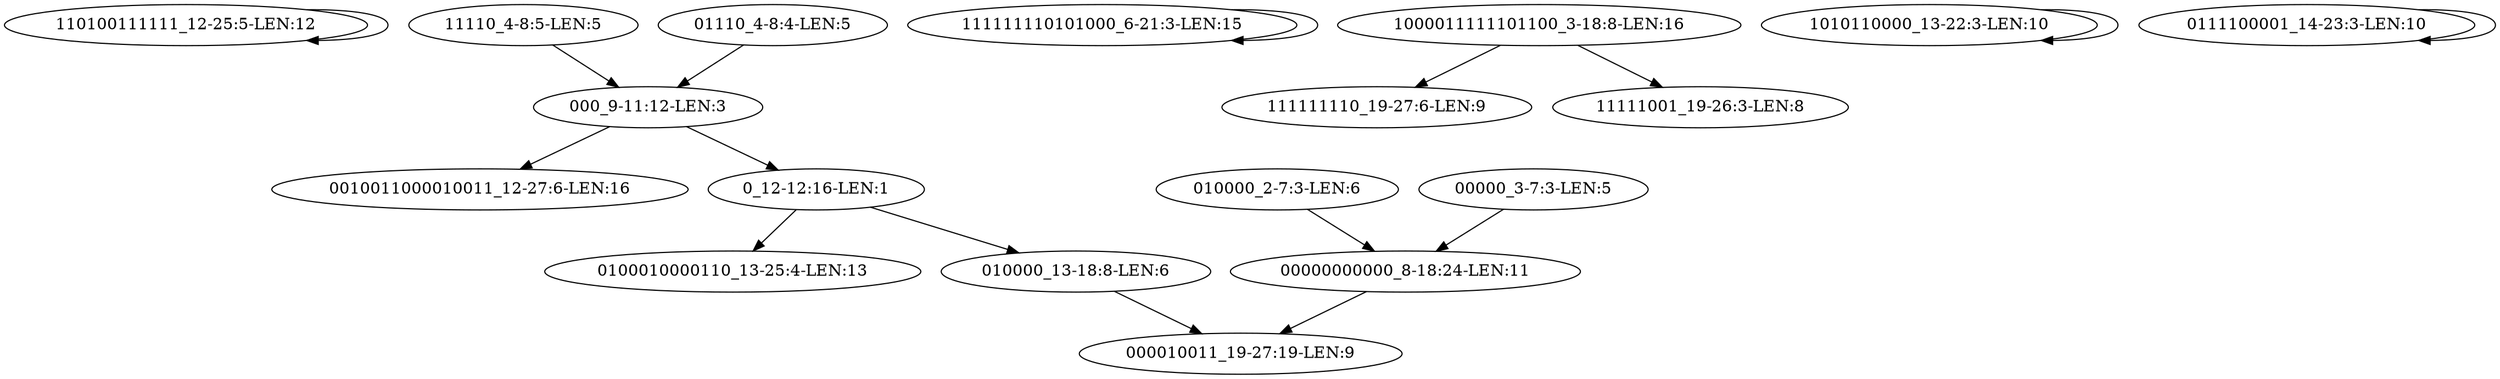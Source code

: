 digraph G {
    "110100111111_12-25:5-LEN:12" -> "110100111111_12-25:5-LEN:12";
    "11110_4-8:5-LEN:5" -> "000_9-11:12-LEN:3";
    "111111110101000_6-21:3-LEN:15" -> "111111110101000_6-21:3-LEN:15";
    "1000011111101100_3-18:8-LEN:16" -> "111111110_19-27:6-LEN:9";
    "1000011111101100_3-18:8-LEN:16" -> "11111001_19-26:3-LEN:8";
    "010000_2-7:3-LEN:6" -> "00000000000_8-18:24-LEN:11";
    "000_9-11:12-LEN:3" -> "0010011000010011_12-27:6-LEN:16";
    "000_9-11:12-LEN:3" -> "0_12-12:16-LEN:1";
    "1010110000_13-22:3-LEN:10" -> "1010110000_13-22:3-LEN:10";
    "0111100001_14-23:3-LEN:10" -> "0111100001_14-23:3-LEN:10";
    "0_12-12:16-LEN:1" -> "0100010000110_13-25:4-LEN:13";
    "0_12-12:16-LEN:1" -> "010000_13-18:8-LEN:6";
    "00000_3-7:3-LEN:5" -> "00000000000_8-18:24-LEN:11";
    "00000000000_8-18:24-LEN:11" -> "000010011_19-27:19-LEN:9";
    "010000_13-18:8-LEN:6" -> "000010011_19-27:19-LEN:9";
    "01110_4-8:4-LEN:5" -> "000_9-11:12-LEN:3";
}
